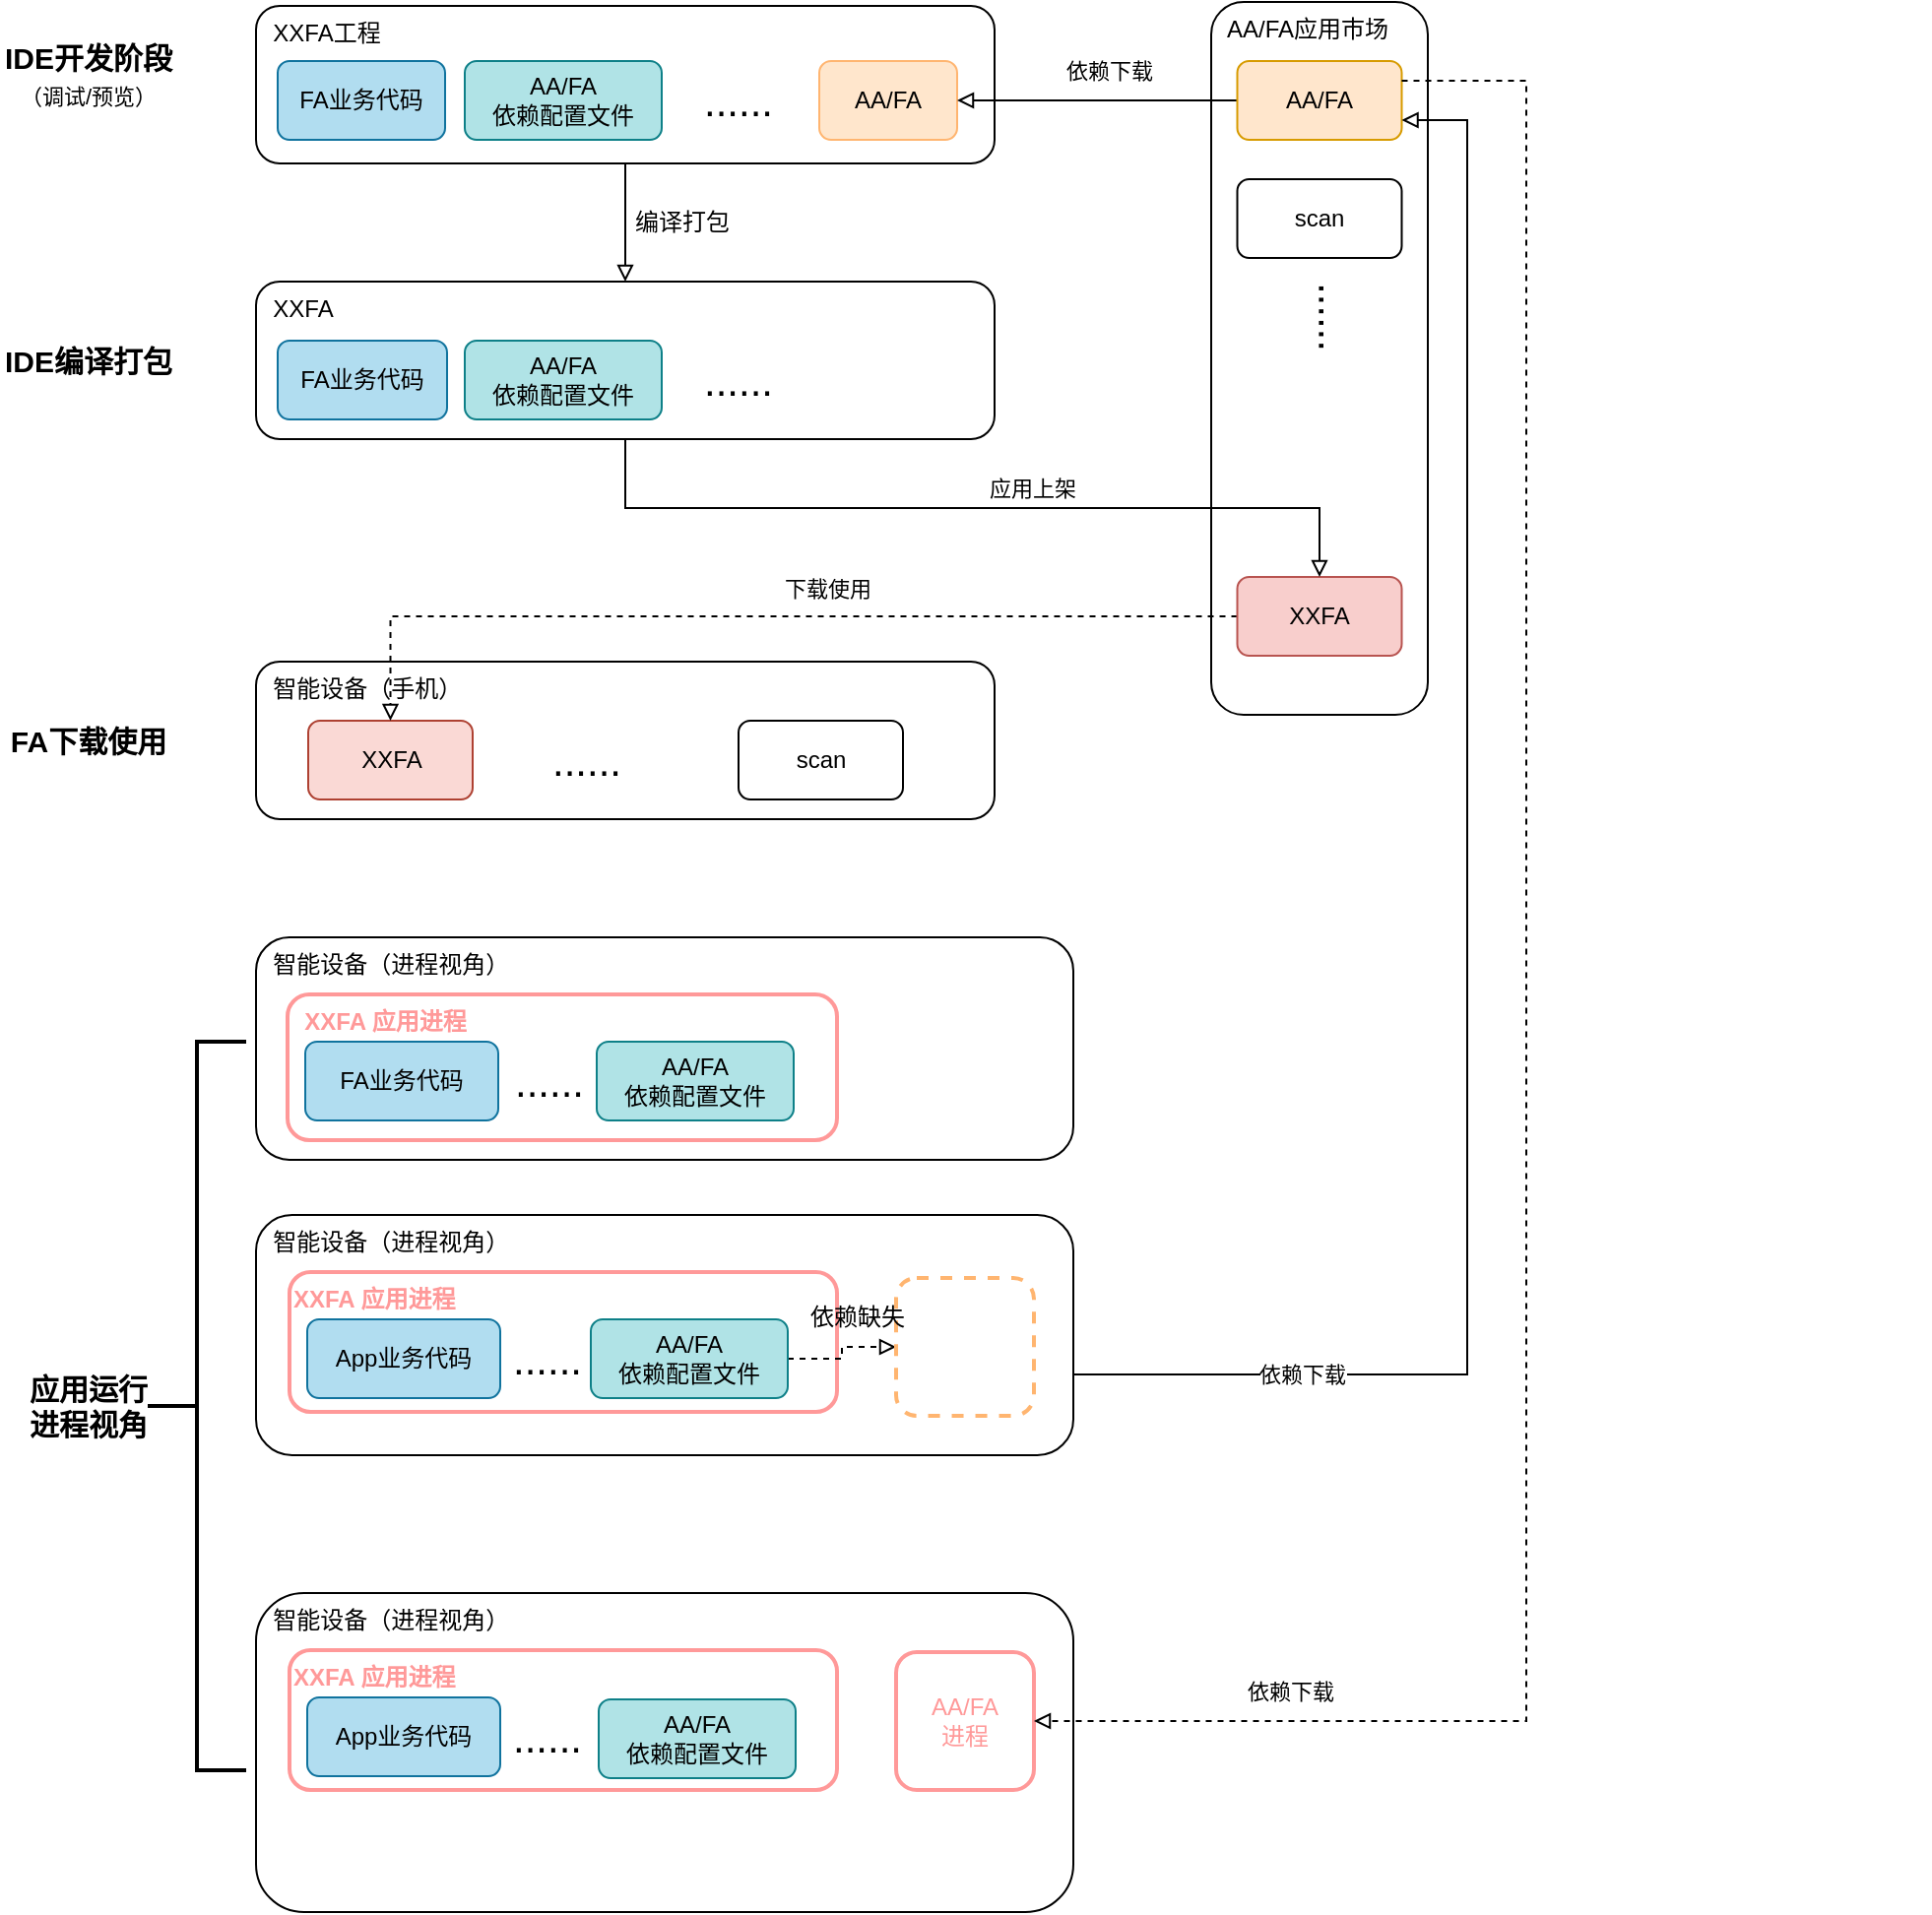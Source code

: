 <mxfile version="13.0.9" type="github">
  <diagram id="C5RBs43oDa-KdzZeNtuy" name="Page-1">
    <mxGraphModel dx="1422" dy="794" grid="1" gridSize="10" guides="1" tooltips="1" connect="1" arrows="1" fold="1" page="1" pageScale="1" pageWidth="827" pageHeight="1169" math="0" shadow="0">
      <root>
        <mxCell id="WIyWlLk6GJQsqaUBKTNV-0" />
        <mxCell id="WIyWlLk6GJQsqaUBKTNV-1" parent="WIyWlLk6GJQsqaUBKTNV-0" />
        <mxCell id="U6ba7_Z07eGMT3TW1Dq--61" value="&amp;nbsp; 智能设备（进程视角）" style="rounded=1;whiteSpace=wrap;html=1;fontSize=12;glass=0;strokeWidth=1;shadow=0;align=left;verticalAlign=top;" vertex="1" parent="WIyWlLk6GJQsqaUBKTNV-1">
          <mxGeometry x="165" y="738" width="415" height="122" as="geometry" />
        </mxCell>
        <mxCell id="U6ba7_Z07eGMT3TW1Dq--66" value="&lt;b&gt;&lt;font color=&quot;#ff9999&quot;&gt;XXFA 应用进程&lt;/font&gt;&lt;/b&gt;" style="rounded=1;whiteSpace=wrap;html=1;fillColor=none;gradientColor=none;fontSize=12;align=left;verticalAlign=top;strokeColor=#FF9999;strokeWidth=2;" vertex="1" parent="WIyWlLk6GJQsqaUBKTNV-1">
          <mxGeometry x="182" y="767" width="278" height="71" as="geometry" />
        </mxCell>
        <mxCell id="U6ba7_Z07eGMT3TW1Dq--31" value="&amp;nbsp; 智能设备（进程视角）" style="rounded=1;whiteSpace=wrap;html=1;fontSize=12;glass=0;strokeWidth=1;shadow=0;align=left;verticalAlign=top;" vertex="1" parent="WIyWlLk6GJQsqaUBKTNV-1">
          <mxGeometry x="165" y="597" width="415" height="113" as="geometry" />
        </mxCell>
        <mxCell id="U6ba7_Z07eGMT3TW1Dq--36" value="&lt;b&gt;&lt;font color=&quot;#ff9999&quot;&gt;&amp;nbsp; XXFA 应用进程&lt;/font&gt;&lt;/b&gt;" style="rounded=1;whiteSpace=wrap;html=1;fillColor=none;gradientColor=none;fontSize=12;align=left;verticalAlign=top;strokeColor=#FF9999;strokeWidth=2;" vertex="1" parent="WIyWlLk6GJQsqaUBKTNV-1">
          <mxGeometry x="181" y="626" width="279" height="74" as="geometry" />
        </mxCell>
        <mxCell id="U6ba7_Z07eGMT3TW1Dq--0" value="编译打包" style="edgeStyle=orthogonalEdgeStyle;rounded=0;orthogonalLoop=1;jettySize=auto;html=1;exitX=0.5;exitY=1;exitDx=0;exitDy=0;entryX=0.5;entryY=0;entryDx=0;entryDy=0;endArrow=block;endFill=0;fontSize=12;exitPerimeter=0;" edge="1" parent="WIyWlLk6GJQsqaUBKTNV-1" source="U6ba7_Z07eGMT3TW1Dq--1" target="U6ba7_Z07eGMT3TW1Dq--3">
          <mxGeometry y="28" relative="1" as="geometry">
            <Array as="points">
              <mxPoint x="353" y="234" />
              <mxPoint x="353" y="234" />
            </Array>
            <mxPoint as="offset" />
          </mxGeometry>
        </mxCell>
        <mxCell id="U6ba7_Z07eGMT3TW1Dq--1" value="&amp;nbsp; XXFA工程" style="rounded=1;whiteSpace=wrap;html=1;fontSize=12;glass=0;strokeWidth=1;shadow=0;align=left;verticalAlign=top;" vertex="1" parent="WIyWlLk6GJQsqaUBKTNV-1">
          <mxGeometry x="165" y="124" width="375" height="80" as="geometry" />
        </mxCell>
        <mxCell id="U6ba7_Z07eGMT3TW1Dq--3" value="&amp;nbsp; XXFA" style="rounded=1;whiteSpace=wrap;html=1;fontSize=12;glass=0;strokeWidth=1;shadow=0;align=left;verticalAlign=top;" vertex="1" parent="WIyWlLk6GJQsqaUBKTNV-1">
          <mxGeometry x="165" y="264" width="375" height="80" as="geometry" />
        </mxCell>
        <mxCell id="U6ba7_Z07eGMT3TW1Dq--7" value="&lt;font&gt;&lt;b&gt;IDE开发阶段&lt;/b&gt;&lt;br&gt;&lt;font style=&quot;font-size: 11px&quot;&gt;（调试/预览）&lt;/font&gt;&lt;br&gt;&lt;/font&gt;" style="text;html=1;strokeColor=none;fillColor=none;align=center;verticalAlign=middle;whiteSpace=wrap;rounded=0;fontSize=15;" vertex="1" parent="WIyWlLk6GJQsqaUBKTNV-1">
          <mxGeometry x="35" y="139" width="90" height="40" as="geometry" />
        </mxCell>
        <mxCell id="U6ba7_Z07eGMT3TW1Dq--8" value="FA业务代码" style="rounded=1;whiteSpace=wrap;html=1;align=center;fillColor=#b1ddf0;strokeColor=#10739e;" vertex="1" parent="WIyWlLk6GJQsqaUBKTNV-1">
          <mxGeometry x="176" y="152" width="85" height="40" as="geometry" />
        </mxCell>
        <mxCell id="U6ba7_Z07eGMT3TW1Dq--9" value="AA/FA&lt;br&gt;依赖配置文件" style="rounded=1;whiteSpace=wrap;html=1;align=center;fillColor=#b0e3e6;strokeColor=#0e8088;" vertex="1" parent="WIyWlLk6GJQsqaUBKTNV-1">
          <mxGeometry x="271" y="152" width="100" height="40" as="geometry" />
        </mxCell>
        <mxCell id="U6ba7_Z07eGMT3TW1Dq--10" value="AA/FA" style="rounded=1;whiteSpace=wrap;html=1;align=center;fillColor=#ffe6cc;strokeColor=#FFB570;" vertex="1" parent="WIyWlLk6GJQsqaUBKTNV-1">
          <mxGeometry x="451" y="152" width="70" height="40" as="geometry" />
        </mxCell>
        <mxCell id="U6ba7_Z07eGMT3TW1Dq--11" value="&lt;font style=&quot;font-size: 21px&quot;&gt;......&lt;/font&gt;" style="rounded=1;whiteSpace=wrap;html=1;align=center;fillColor=none;gradientColor=none;strokeColor=none;" vertex="1" parent="WIyWlLk6GJQsqaUBKTNV-1">
          <mxGeometry x="385" y="152" width="50" height="40" as="geometry" />
        </mxCell>
        <mxCell id="U6ba7_Z07eGMT3TW1Dq--12" value="FA业务代码" style="rounded=1;whiteSpace=wrap;html=1;align=center;fillColor=#b1ddf0;strokeColor=#10739e;" vertex="1" parent="WIyWlLk6GJQsqaUBKTNV-1">
          <mxGeometry x="176" y="294" width="86" height="40" as="geometry" />
        </mxCell>
        <mxCell id="U6ba7_Z07eGMT3TW1Dq--13" value="AA/FA&lt;br&gt;依赖配置文件" style="rounded=1;whiteSpace=wrap;html=1;align=center;fillColor=#b0e3e6;strokeColor=#0e8088;" vertex="1" parent="WIyWlLk6GJQsqaUBKTNV-1">
          <mxGeometry x="271" y="294" width="100" height="40" as="geometry" />
        </mxCell>
        <mxCell id="U6ba7_Z07eGMT3TW1Dq--14" value="&lt;font style=&quot;font-size: 21px&quot;&gt;......&lt;/font&gt;" style="rounded=1;whiteSpace=wrap;html=1;align=center;fillColor=none;gradientColor=none;strokeColor=none;" vertex="1" parent="WIyWlLk6GJQsqaUBKTNV-1">
          <mxGeometry x="385" y="294" width="50" height="40" as="geometry" />
        </mxCell>
        <mxCell id="U6ba7_Z07eGMT3TW1Dq--17" value="&amp;nbsp; AA/FA应用市场" style="rounded=1;whiteSpace=wrap;html=1;fontSize=12;glass=0;strokeWidth=1;shadow=0;align=left;verticalAlign=top;" vertex="1" parent="WIyWlLk6GJQsqaUBKTNV-1">
          <mxGeometry x="650" y="122" width="110" height="362" as="geometry" />
        </mxCell>
        <mxCell id="U6ba7_Z07eGMT3TW1Dq--45" style="edgeStyle=orthogonalEdgeStyle;rounded=0;orthogonalLoop=1;jettySize=auto;html=1;exitX=0;exitY=0.5;exitDx=0;exitDy=0;entryX=1;entryY=0.5;entryDx=0;entryDy=0;endArrow=block;endFill=0;" edge="1" parent="WIyWlLk6GJQsqaUBKTNV-1" source="U6ba7_Z07eGMT3TW1Dq--18" target="U6ba7_Z07eGMT3TW1Dq--10">
          <mxGeometry relative="1" as="geometry" />
        </mxCell>
        <mxCell id="U6ba7_Z07eGMT3TW1Dq--46" value="依赖下载" style="edgeLabel;html=1;align=center;verticalAlign=middle;resizable=0;points=[];" vertex="1" connectable="0" parent="U6ba7_Z07eGMT3TW1Dq--45">
          <mxGeometry x="-0.272" relative="1" as="geometry">
            <mxPoint x="-13.25" y="-15" as="offset" />
          </mxGeometry>
        </mxCell>
        <mxCell id="U6ba7_Z07eGMT3TW1Dq--18" value="AA/FA" style="rounded=1;whiteSpace=wrap;html=1;align=center;fillColor=#ffe6cc;strokeColor=#d79b00;" vertex="1" parent="WIyWlLk6GJQsqaUBKTNV-1">
          <mxGeometry x="663.25" y="152" width="83.5" height="40" as="geometry" />
        </mxCell>
        <mxCell id="U6ba7_Z07eGMT3TW1Dq--19" value="&lt;font style=&quot;font-size: 21px&quot;&gt;......&lt;/font&gt;" style="rounded=1;whiteSpace=wrap;html=1;align=center;fillColor=none;gradientColor=none;strokeColor=none;horizontal=0;verticalAlign=top;" vertex="1" parent="WIyWlLk6GJQsqaUBKTNV-1">
          <mxGeometry x="680" y="262" width="40" height="40" as="geometry" />
        </mxCell>
        <mxCell id="U6ba7_Z07eGMT3TW1Dq--20" value="scan" style="rounded=1;whiteSpace=wrap;html=1;align=center;" vertex="1" parent="WIyWlLk6GJQsqaUBKTNV-1">
          <mxGeometry x="663.25" y="212" width="83.5" height="40" as="geometry" />
        </mxCell>
        <mxCell id="U6ba7_Z07eGMT3TW1Dq--22" value="&lt;font style=&quot;font-size: 15px&quot;&gt;&lt;b&gt;IDE编译打包&lt;/b&gt;&lt;/font&gt;" style="text;html=1;strokeColor=none;fillColor=none;align=center;verticalAlign=middle;whiteSpace=wrap;rounded=0;fontSize=15;" vertex="1" parent="WIyWlLk6GJQsqaUBKTNV-1">
          <mxGeometry x="35" y="284" width="90" height="40" as="geometry" />
        </mxCell>
        <mxCell id="U6ba7_Z07eGMT3TW1Dq--25" value="&amp;nbsp; 智能设备（手机）" style="rounded=1;whiteSpace=wrap;html=1;fontSize=12;glass=0;strokeWidth=1;shadow=0;align=left;verticalAlign=top;" vertex="1" parent="WIyWlLk6GJQsqaUBKTNV-1">
          <mxGeometry x="165" y="457" width="375" height="80" as="geometry" />
        </mxCell>
        <mxCell id="U6ba7_Z07eGMT3TW1Dq--26" value="XXFA" style="rounded=1;whiteSpace=wrap;html=1;align=center;fillColor=#fad9d5;strokeColor=#ae4132;" vertex="1" parent="WIyWlLk6GJQsqaUBKTNV-1">
          <mxGeometry x="191.5" y="487" width="83.5" height="40" as="geometry" />
        </mxCell>
        <mxCell id="U6ba7_Z07eGMT3TW1Dq--27" value="&lt;font style=&quot;font-size: 21px&quot;&gt;......&lt;/font&gt;" style="rounded=1;whiteSpace=wrap;html=1;align=center;fillColor=none;gradientColor=none;strokeColor=none;" vertex="1" parent="WIyWlLk6GJQsqaUBKTNV-1">
          <mxGeometry x="308" y="487" width="50" height="40" as="geometry" />
        </mxCell>
        <mxCell id="U6ba7_Z07eGMT3TW1Dq--28" value="scan" style="rounded=1;whiteSpace=wrap;html=1;align=center;" vertex="1" parent="WIyWlLk6GJQsqaUBKTNV-1">
          <mxGeometry x="410" y="487" width="83.5" height="40" as="geometry" />
        </mxCell>
        <mxCell id="U6ba7_Z07eGMT3TW1Dq--30" value="&lt;b&gt;FA下载使用&lt;/b&gt;" style="text;html=1;strokeColor=none;fillColor=none;align=center;verticalAlign=middle;whiteSpace=wrap;rounded=0;fontSize=15;" vertex="1" parent="WIyWlLk6GJQsqaUBKTNV-1">
          <mxGeometry x="35" y="477" width="90" height="40" as="geometry" />
        </mxCell>
        <mxCell id="U6ba7_Z07eGMT3TW1Dq--32" value="FA业务代码" style="rounded=1;whiteSpace=wrap;html=1;align=center;fillColor=#b1ddf0;strokeColor=#10739e;" vertex="1" parent="WIyWlLk6GJQsqaUBKTNV-1">
          <mxGeometry x="190" y="650" width="98" height="40" as="geometry" />
        </mxCell>
        <mxCell id="U6ba7_Z07eGMT3TW1Dq--33" value="AA/FA&lt;br&gt;依赖配置文件" style="rounded=1;whiteSpace=wrap;html=1;align=center;fillColor=#b0e3e6;strokeColor=#0e8088;" vertex="1" parent="WIyWlLk6GJQsqaUBKTNV-1">
          <mxGeometry x="338" y="650" width="100" height="40" as="geometry" />
        </mxCell>
        <mxCell id="U6ba7_Z07eGMT3TW1Dq--35" value="&lt;font style=&quot;font-size: 21px&quot;&gt;......&lt;/font&gt;" style="rounded=1;whiteSpace=wrap;html=1;align=center;fillColor=none;gradientColor=none;strokeColor=none;" vertex="1" parent="WIyWlLk6GJQsqaUBKTNV-1">
          <mxGeometry x="289" y="650" width="50" height="40" as="geometry" />
        </mxCell>
        <mxCell id="U6ba7_Z07eGMT3TW1Dq--38" value="&lt;b&gt;应用运行&lt;br&gt;进程视角&lt;/b&gt;" style="text;html=1;strokeColor=none;fillColor=none;align=center;verticalAlign=middle;whiteSpace=wrap;rounded=0;fontSize=15;" vertex="1" parent="WIyWlLk6GJQsqaUBKTNV-1">
          <mxGeometry x="35" y="815" width="90" height="40" as="geometry" />
        </mxCell>
        <mxCell id="U6ba7_Z07eGMT3TW1Dq--58" style="edgeStyle=orthogonalEdgeStyle;rounded=0;orthogonalLoop=1;jettySize=auto;html=1;exitX=0;exitY=0.5;exitDx=0;exitDy=0;endArrow=block;endFill=0;dashed=1;" edge="1" parent="WIyWlLk6GJQsqaUBKTNV-1" source="U6ba7_Z07eGMT3TW1Dq--51" target="U6ba7_Z07eGMT3TW1Dq--26">
          <mxGeometry relative="1" as="geometry" />
        </mxCell>
        <mxCell id="U6ba7_Z07eGMT3TW1Dq--59" value="下载使用" style="edgeLabel;html=1;align=center;verticalAlign=middle;resizable=0;points=[];" vertex="1" connectable="0" parent="U6ba7_Z07eGMT3TW1Dq--58">
          <mxGeometry x="-0.141" y="1" relative="1" as="geometry">
            <mxPoint x="-1.25" y="-15" as="offset" />
          </mxGeometry>
        </mxCell>
        <mxCell id="U6ba7_Z07eGMT3TW1Dq--51" value="XXFA" style="rounded=1;whiteSpace=wrap;html=1;align=center;fillColor=#f8cecc;strokeColor=#b85450;" vertex="1" parent="WIyWlLk6GJQsqaUBKTNV-1">
          <mxGeometry x="663.25" y="414" width="83.5" height="40" as="geometry" />
        </mxCell>
        <mxCell id="U6ba7_Z07eGMT3TW1Dq--53" style="edgeStyle=orthogonalEdgeStyle;rounded=0;orthogonalLoop=1;jettySize=auto;html=1;exitX=0.5;exitY=1;exitDx=0;exitDy=0;entryX=0.5;entryY=0;entryDx=0;entryDy=0;endArrow=block;endFill=0;" edge="1" parent="WIyWlLk6GJQsqaUBKTNV-1" source="U6ba7_Z07eGMT3TW1Dq--3" target="U6ba7_Z07eGMT3TW1Dq--51">
          <mxGeometry relative="1" as="geometry" />
        </mxCell>
        <mxCell id="U6ba7_Z07eGMT3TW1Dq--54" value="应用上架" style="edgeLabel;html=1;align=center;verticalAlign=middle;resizable=0;points=[];" vertex="1" connectable="0" parent="U6ba7_Z07eGMT3TW1Dq--53">
          <mxGeometry x="0.14" relative="1" as="geometry">
            <mxPoint y="-10" as="offset" />
          </mxGeometry>
        </mxCell>
        <mxCell id="U6ba7_Z07eGMT3TW1Dq--62" value="App业务代码" style="rounded=1;whiteSpace=wrap;html=1;align=center;fillColor=#b1ddf0;strokeColor=#10739e;" vertex="1" parent="WIyWlLk6GJQsqaUBKTNV-1">
          <mxGeometry x="191" y="791" width="98" height="40" as="geometry" />
        </mxCell>
        <mxCell id="U6ba7_Z07eGMT3TW1Dq--100" style="edgeStyle=orthogonalEdgeStyle;rounded=0;orthogonalLoop=1;jettySize=auto;html=1;exitX=1;exitY=0.5;exitDx=0;exitDy=0;entryX=0;entryY=0.5;entryDx=0;entryDy=0;dashed=1;endArrow=block;endFill=0;" edge="1" parent="WIyWlLk6GJQsqaUBKTNV-1" source="U6ba7_Z07eGMT3TW1Dq--63" target="U6ba7_Z07eGMT3TW1Dq--71">
          <mxGeometry relative="1" as="geometry" />
        </mxCell>
        <mxCell id="U6ba7_Z07eGMT3TW1Dq--63" value="AA/FA&lt;br&gt;依赖配置文件" style="rounded=1;whiteSpace=wrap;html=1;align=center;fillColor=#b0e3e6;strokeColor=#0e8088;" vertex="1" parent="WIyWlLk6GJQsqaUBKTNV-1">
          <mxGeometry x="335" y="791" width="100" height="40" as="geometry" />
        </mxCell>
        <mxCell id="U6ba7_Z07eGMT3TW1Dq--71" value="" style="rounded=1;whiteSpace=wrap;html=1;fontSize=12;align=left;verticalAlign=middle;strokeWidth=2;dashed=1;strokeColor=#FFB570;" vertex="1" parent="WIyWlLk6GJQsqaUBKTNV-1">
          <mxGeometry x="490" y="770" width="70" height="70" as="geometry" />
        </mxCell>
        <mxCell id="U6ba7_Z07eGMT3TW1Dq--75" value="&amp;nbsp; 智能设备（进程视角）" style="rounded=1;whiteSpace=wrap;html=1;fontSize=12;glass=0;strokeWidth=1;shadow=0;align=left;verticalAlign=top;" vertex="1" parent="WIyWlLk6GJQsqaUBKTNV-1">
          <mxGeometry x="165" y="930" width="415" height="162" as="geometry" />
        </mxCell>
        <mxCell id="U6ba7_Z07eGMT3TW1Dq--76" value="&lt;b&gt;&lt;font color=&quot;#ff9999&quot;&gt;XXFA 应用进程&lt;/font&gt;&lt;/b&gt;" style="rounded=1;whiteSpace=wrap;html=1;fillColor=none;gradientColor=none;fontSize=12;align=left;verticalAlign=top;strokeColor=#FF9999;strokeWidth=2;" vertex="1" parent="WIyWlLk6GJQsqaUBKTNV-1">
          <mxGeometry x="182" y="959" width="278" height="71" as="geometry" />
        </mxCell>
        <mxCell id="U6ba7_Z07eGMT3TW1Dq--77" value="App业务代码" style="rounded=1;whiteSpace=wrap;html=1;align=center;fillColor=#b1ddf0;strokeColor=#10739e;" vertex="1" parent="WIyWlLk6GJQsqaUBKTNV-1">
          <mxGeometry x="191" y="983" width="98" height="40" as="geometry" />
        </mxCell>
        <mxCell id="U6ba7_Z07eGMT3TW1Dq--78" value="AA/FA&lt;br&gt;依赖配置文件" style="rounded=1;whiteSpace=wrap;html=1;align=center;fillColor=#b0e3e6;strokeColor=#0e8088;" vertex="1" parent="WIyWlLk6GJQsqaUBKTNV-1">
          <mxGeometry x="339" y="984" width="100" height="40" as="geometry" />
        </mxCell>
        <mxCell id="U6ba7_Z07eGMT3TW1Dq--79" value="&lt;font style=&quot;font-size: 21px&quot;&gt;......&lt;/font&gt;" style="rounded=1;whiteSpace=wrap;html=1;align=center;fillColor=none;gradientColor=none;strokeColor=none;" vertex="1" parent="WIyWlLk6GJQsqaUBKTNV-1">
          <mxGeometry x="288" y="983" width="50" height="40" as="geometry" />
        </mxCell>
        <mxCell id="U6ba7_Z07eGMT3TW1Dq--82" value="&lt;font color=&quot;#ff9999&quot;&gt;AA/FA&lt;br&gt;进程&lt;/font&gt;" style="rounded=1;whiteSpace=wrap;html=1;fillColor=#FFFFFF;fontSize=12;align=center;verticalAlign=middle;strokeColor=#FF9999;strokeWidth=2;" vertex="1" parent="WIyWlLk6GJQsqaUBKTNV-1">
          <mxGeometry x="490" y="960" width="70" height="70" as="geometry" />
        </mxCell>
        <mxCell id="U6ba7_Z07eGMT3TW1Dq--84" style="edgeStyle=orthogonalEdgeStyle;rounded=0;orthogonalLoop=1;jettySize=auto;html=1;exitX=1;exitY=0.5;exitDx=0;exitDy=0;entryX=1;entryY=0.75;entryDx=0;entryDy=0;endArrow=block;endFill=0;" edge="1" parent="WIyWlLk6GJQsqaUBKTNV-1" source="U6ba7_Z07eGMT3TW1Dq--61" target="U6ba7_Z07eGMT3TW1Dq--18">
          <mxGeometry relative="1" as="geometry">
            <Array as="points">
              <mxPoint x="780" y="819" />
              <mxPoint x="780" y="182" />
            </Array>
          </mxGeometry>
        </mxCell>
        <mxCell id="U6ba7_Z07eGMT3TW1Dq--85" value="依赖下载" style="edgeLabel;html=1;align=center;verticalAlign=middle;resizable=0;points=[];" vertex="1" connectable="0" parent="U6ba7_Z07eGMT3TW1Dq--84">
          <mxGeometry x="-0.696" relative="1" as="geometry">
            <mxPoint as="offset" />
          </mxGeometry>
        </mxCell>
        <mxCell id="U6ba7_Z07eGMT3TW1Dq--86" value="依赖下载" style="edgeStyle=orthogonalEdgeStyle;rounded=0;orthogonalLoop=1;jettySize=auto;html=1;exitX=1;exitY=0.25;exitDx=0;exitDy=0;endArrow=block;endFill=0;dashed=1;" edge="1" parent="WIyWlLk6GJQsqaUBKTNV-1" source="U6ba7_Z07eGMT3TW1Dq--18">
          <mxGeometry x="0.773" y="-15" relative="1" as="geometry">
            <mxPoint x="560" y="995" as="targetPoint" />
            <Array as="points">
              <mxPoint x="810" y="162" />
              <mxPoint x="810" y="995" />
            </Array>
            <mxPoint as="offset" />
          </mxGeometry>
        </mxCell>
        <mxCell id="U6ba7_Z07eGMT3TW1Dq--87" value="" style="strokeWidth=2;html=1;shape=mxgraph.flowchart.annotation_2;align=left;labelPosition=right;pointerEvents=1;fillColor=#FFFFFF;" vertex="1" parent="WIyWlLk6GJQsqaUBKTNV-1">
          <mxGeometry x="110" y="650" width="50" height="370" as="geometry" />
        </mxCell>
        <mxCell id="U6ba7_Z07eGMT3TW1Dq--90" value="&lt;font style=&quot;font-size: 21px&quot;&gt;......&lt;/font&gt;" style="rounded=1;whiteSpace=wrap;html=1;align=center;fillColor=none;gradientColor=none;strokeColor=none;" vertex="1" parent="WIyWlLk6GJQsqaUBKTNV-1">
          <mxGeometry x="288" y="791" width="50" height="40" as="geometry" />
        </mxCell>
        <mxCell id="U6ba7_Z07eGMT3TW1Dq--92" value="&lt;span style=&quot;color: rgba(0 , 0 , 0 , 0) ; font-family: monospace ; font-size: 0px&quot;&gt;依赖&lt;/span&gt;" style="text;html=1;align=center;verticalAlign=middle;resizable=0;points=[];autosize=1;" vertex="1" parent="WIyWlLk6GJQsqaUBKTNV-1">
          <mxGeometry x="995" y="964" width="20" height="20" as="geometry" />
        </mxCell>
        <mxCell id="U6ba7_Z07eGMT3TW1Dq--95" value="依赖缺失" style="text;html=1;align=center;verticalAlign=middle;resizable=0;points=[];autosize=1;" vertex="1" parent="WIyWlLk6GJQsqaUBKTNV-1">
          <mxGeometry x="440" y="780" width="60" height="20" as="geometry" />
        </mxCell>
      </root>
    </mxGraphModel>
  </diagram>
</mxfile>
